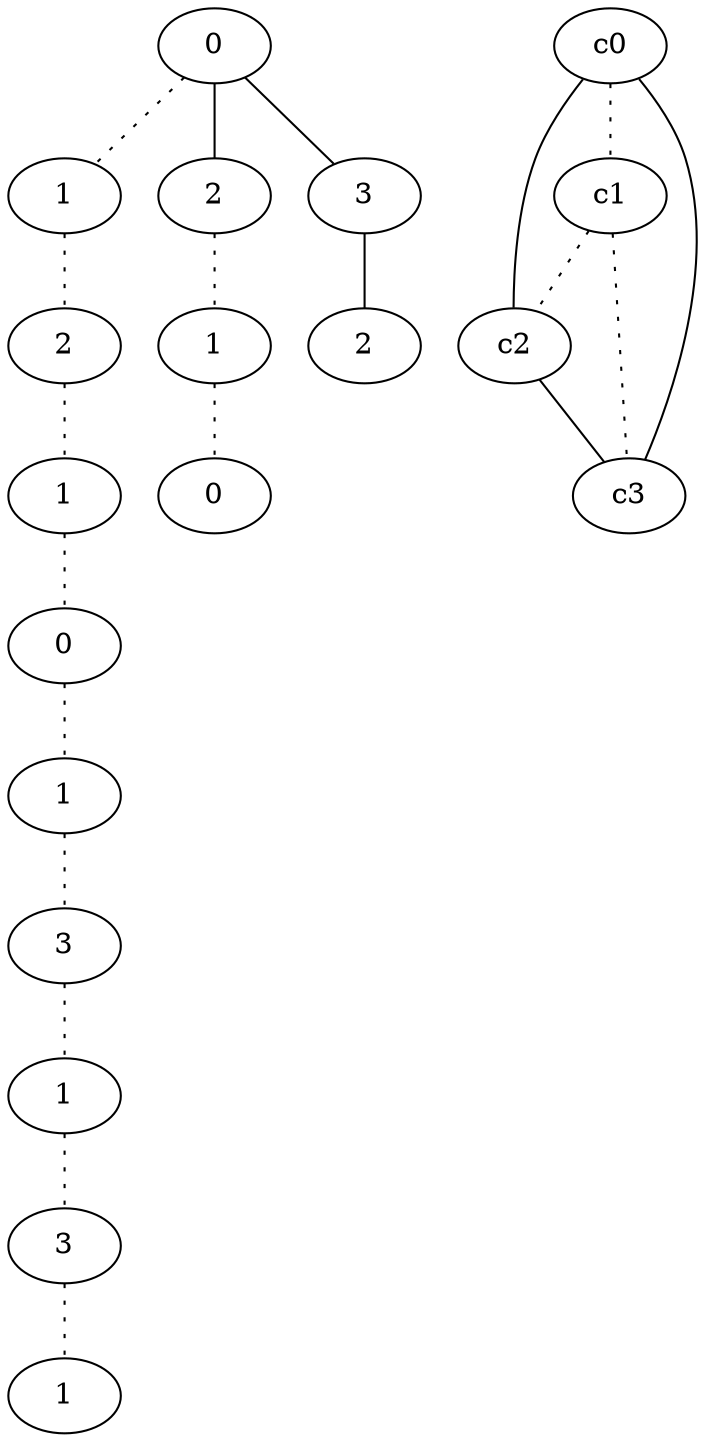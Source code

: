 graph {
a0[label=0];
a1[label=1];
a2[label=2];
a3[label=1];
a4[label=0];
a5[label=1];
a6[label=3];
a7[label=1];
a8[label=3];
a9[label=1];
a10[label=2];
a11[label=1];
a12[label=0];
a13[label=3];
a14[label=2];
a0 -- a1 [style=dotted];
a0 -- a10;
a0 -- a13;
a1 -- a2 [style=dotted];
a2 -- a3 [style=dotted];
a3 -- a4 [style=dotted];
a4 -- a5 [style=dotted];
a5 -- a6 [style=dotted];
a6 -- a7 [style=dotted];
a7 -- a8 [style=dotted];
a8 -- a9 [style=dotted];
a10 -- a11 [style=dotted];
a11 -- a12 [style=dotted];
a13 -- a14;
c0 -- c1 [style=dotted];
c0 -- c2;
c0 -- c3;
c1 -- c2 [style=dotted];
c1 -- c3 [style=dotted];
c2 -- c3;
}
